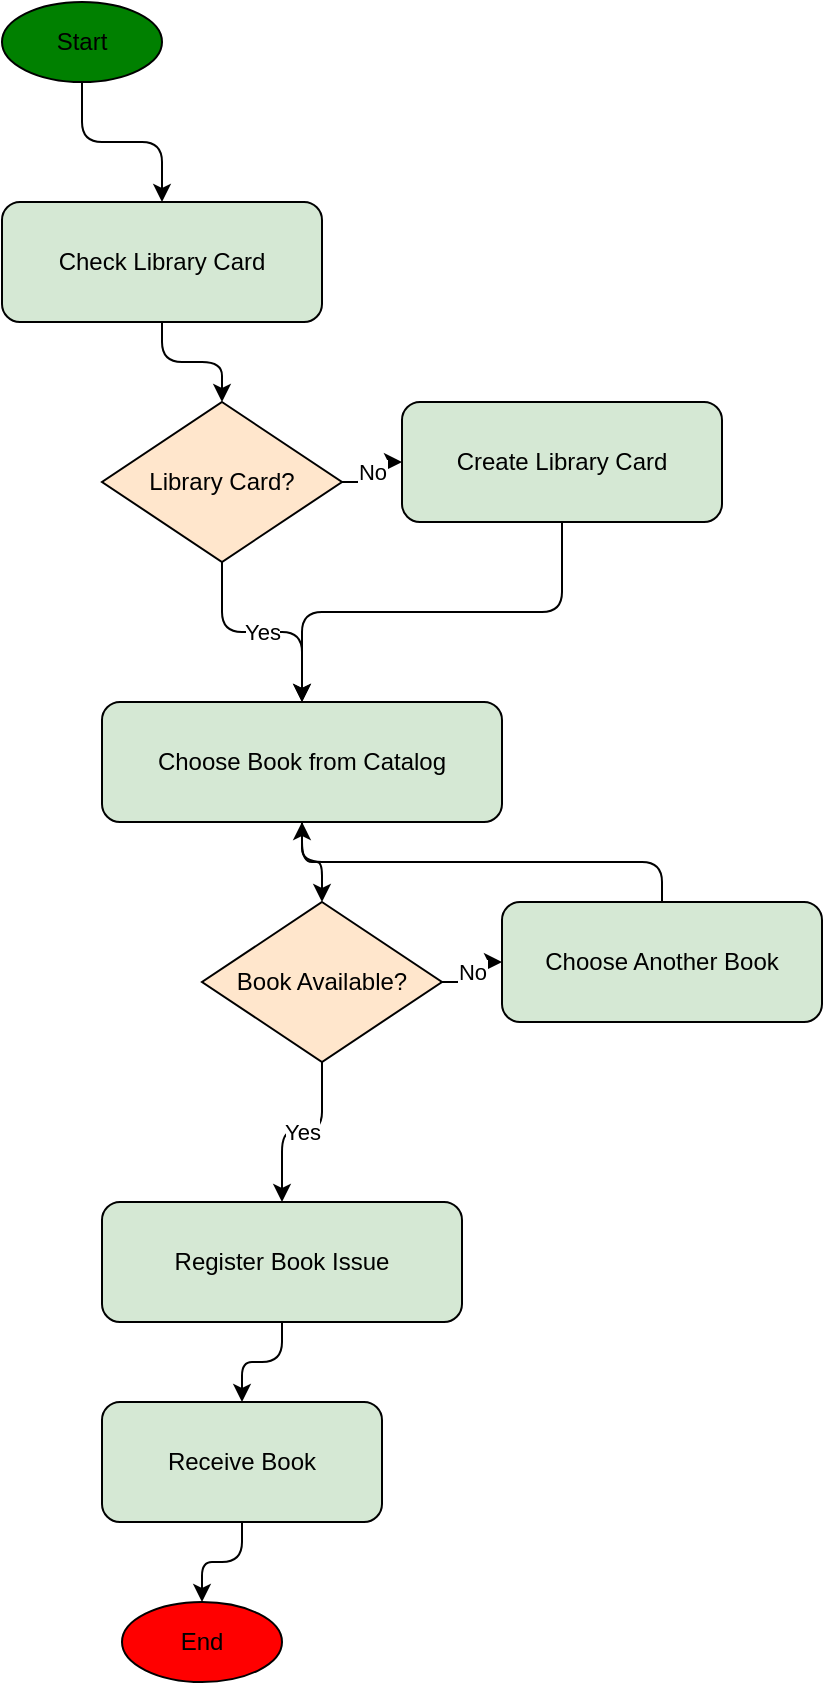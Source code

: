 <?xml version="1.0" encoding="UTF-8"?>
<mxfile>
  <diagram name="LibraryActivityDiagram">
    <mxGraphModel dx="1467" dy="781" grid="1" gridSize="10" guides="1" tooltips="1" connect="1" arrows="1" fold="1" page="1" pageScale="1" pageWidth="827" pageHeight="1169" math="0" shadow="0">
      <root>
        <mxCell id="0" />
        <mxCell id="1" parent="0" />

        <!-- Start of Process -->
        <mxCell id="Start" value="Start" style="ellipse;whiteSpace=wrap;html=1;fillColor=green;" vertex="1" parent="1">
          <mxGeometry x="100" y="50" width="80" height="40" as="geometry" />
        </mxCell>

        <!-- Check Library Card -->
        <mxCell id="CheckCard" value="Check Library Card" style="rounded=1;whiteSpace=wrap;html=1;fillColor=#D5E8D4;" vertex="1" parent="1">
          <mxGeometry x="100" y="150" width="160" height="60" as="geometry" />
        </mxCell>

        <!-- Decision: Library Card -->
        <mxCell id="CardDecision" value="Library Card?" style="rhombus;whiteSpace=wrap;html=1;fillColor=#FFE6CC;" vertex="1" parent="1">
          <mxGeometry x="150" y="250" width="120" height="80" as="geometry" />
        </mxCell>

        <!-- Create Library Card -->
        <mxCell id="CreateCard" value="Create Library Card" style="rounded=1;whiteSpace=wrap;html=1;fillColor=#D5E8D4;" vertex="1" parent="1">
          <mxGeometry x="300" y="250" width="160" height="60" as="geometry" />
        </mxCell>

        <!-- Choose Book -->
        <mxCell id="ChooseBook" value="Choose Book from Catalog" style="rounded=1;whiteSpace=wrap;html=1;fillColor=#D5E8D4;" vertex="1" parent="1">
          <mxGeometry x="150" y="400" width="200" height="60" as="geometry" />
        </mxCell>

        <!-- Decision: Book Availability -->
        <mxCell id="BookDecision" value="Book Available?" style="rhombus;whiteSpace=wrap;html=1;fillColor=#FFE6CC;" vertex="1" parent="1">
          <mxGeometry x="200" y="500" width="120" height="80" as="geometry" />
        </mxCell>

        <!-- Choose Another Book -->
        <mxCell id="ChooseAnother" value="Choose Another Book" style="rounded=1;whiteSpace=wrap;html=1;fillColor=#D5E8D4;" vertex="1" parent="1">
          <mxGeometry x="350" y="500" width="160" height="60" as="geometry" />
        </mxCell>

        <!-- Register Book Issue -->
        <mxCell id="RegisterIssue" value="Register Book Issue" style="rounded=1;whiteSpace=wrap;html=1;fillColor=#D5E8D4;" vertex="1" parent="1">
          <mxGeometry x="150" y="650" width="180" height="60" as="geometry" />
        </mxCell>

        <!-- Receive Book -->
        <mxCell id="ReceiveBook" value="Receive Book" style="rounded=1;whiteSpace=wrap;html=1;fillColor=#D5E8D4;" vertex="1" parent="1">
          <mxGeometry x="150" y="750" width="140" height="60" as="geometry" />
        </mxCell>

        <!-- End of Process -->
        <mxCell id="End" value="End" style="ellipse;whiteSpace=wrap;html=1;fillColor=red;" vertex="1" parent="1">
          <mxGeometry x="160" y="850" width="80" height="40" as="geometry" />
        </mxCell>

        <!-- Edges -->
        <mxCell id="EdgeStart" style="edgeStyle=orthogonalEdgeStyle;html=1;" edge="1" parent="1" source="Start" target="CheckCard">
          <mxGeometry relative="1" as="geometry" />
        </mxCell>
        <mxCell id="EdgeCheckCard" style="edgeStyle=orthogonalEdgeStyle;html=1;" edge="1" parent="1" source="CheckCard" target="CardDecision">
          <mxGeometry relative="1" as="geometry" />
        </mxCell>
        <mxCell id="EdgeCardYes" value="Yes" style="edgeStyle=orthogonalEdgeStyle;html=1;" edge="1" parent="1" source="CardDecision" target="ChooseBook">
          <mxGeometry relative="1" as="geometry" />
        </mxCell>
        <mxCell id="EdgeCardNo" value="No" style="edgeStyle=orthogonalEdgeStyle;html=1;" edge="1" parent="1" source="CardDecision" target="CreateCard">
          <mxGeometry relative="1" as="geometry" />
        </mxCell>
        <mxCell id="EdgeCreateCard" style="edgeStyle=orthogonalEdgeStyle;html=1;" edge="1" parent="1" source="CreateCard" target="ChooseBook">
          <mxGeometry relative="1" as="geometry" />
        </mxCell>
        <mxCell id="EdgeChooseBook" style="edgeStyle=orthogonalEdgeStyle;html=1;" edge="1" parent="1" source="ChooseBook" target="BookDecision">
          <mxGeometry relative="1" as="geometry" />
        </mxCell>
        <mxCell id="EdgeBookYes" value="Yes" style="edgeStyle=orthogonalEdgeStyle;html=1;" edge="1" parent="1" source="BookDecision" target="RegisterIssue">
          <mxGeometry relative="1" as="geometry" />
        </mxCell>
        <mxCell id="EdgeBookNo" value="No" style="edgeStyle=orthogonalEdgeStyle;html=1;" edge="1" parent="1" source="BookDecision" target="ChooseAnother">
          <mxGeometry relative="1" as="geometry" />
        </mxCell>
        <mxCell id="EdgeChooseAnother" style="edgeStyle=orthogonalEdgeStyle;html=1;" edge="1" parent="1" source="ChooseAnother" target="ChooseBook">
          <mxGeometry relative="1" as="geometry" />
        </mxCell>
        <mxCell id="EdgeRegisterIssue" style="edgeStyle=orthogonalEdgeStyle;html=1;" edge="1" parent="1" source="RegisterIssue" target="ReceiveBook">
          <mxGeometry relative="1" as="geometry" />
        </mxCell>
        <mxCell id="EdgeReceiveBook" style="edgeStyle=orthogonalEdgeStyle;html=1;" edge="1" parent="1" source="ReceiveBook" target="End">
          <mxGeometry relative="1" as="geometry" />
        </mxCell>
      </root>
    </mxGraphModel>
  </diagram>
</mxfile>
